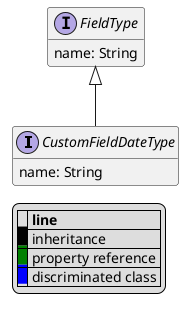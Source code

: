 @startuml

hide empty fields
hide empty methods
legend
|= |= line |
|<back:black>   </back>| inheritance |
|<back:green>   </back>| property reference |
|<back:blue>   </back>| discriminated class |
endlegend
interface CustomFieldDateType [[CustomFieldDateType.svg]] extends FieldType {
    name: String
}
interface FieldType [[FieldType.svg]]  {
    name: String
}





@enduml
